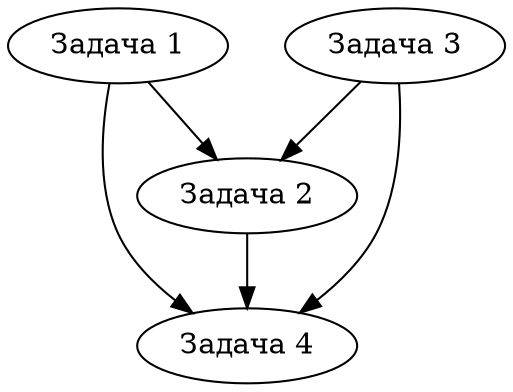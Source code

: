 digraph G {
  1 [label="Задача 1"]
  2 [label="Задача 2"]
  3 [label="Задача 3"]
  4 [label="Задача 4"]

  1 -> 2
  1 -> 4

  3 -> 4
  3 -> 2

  2 -> 4
}